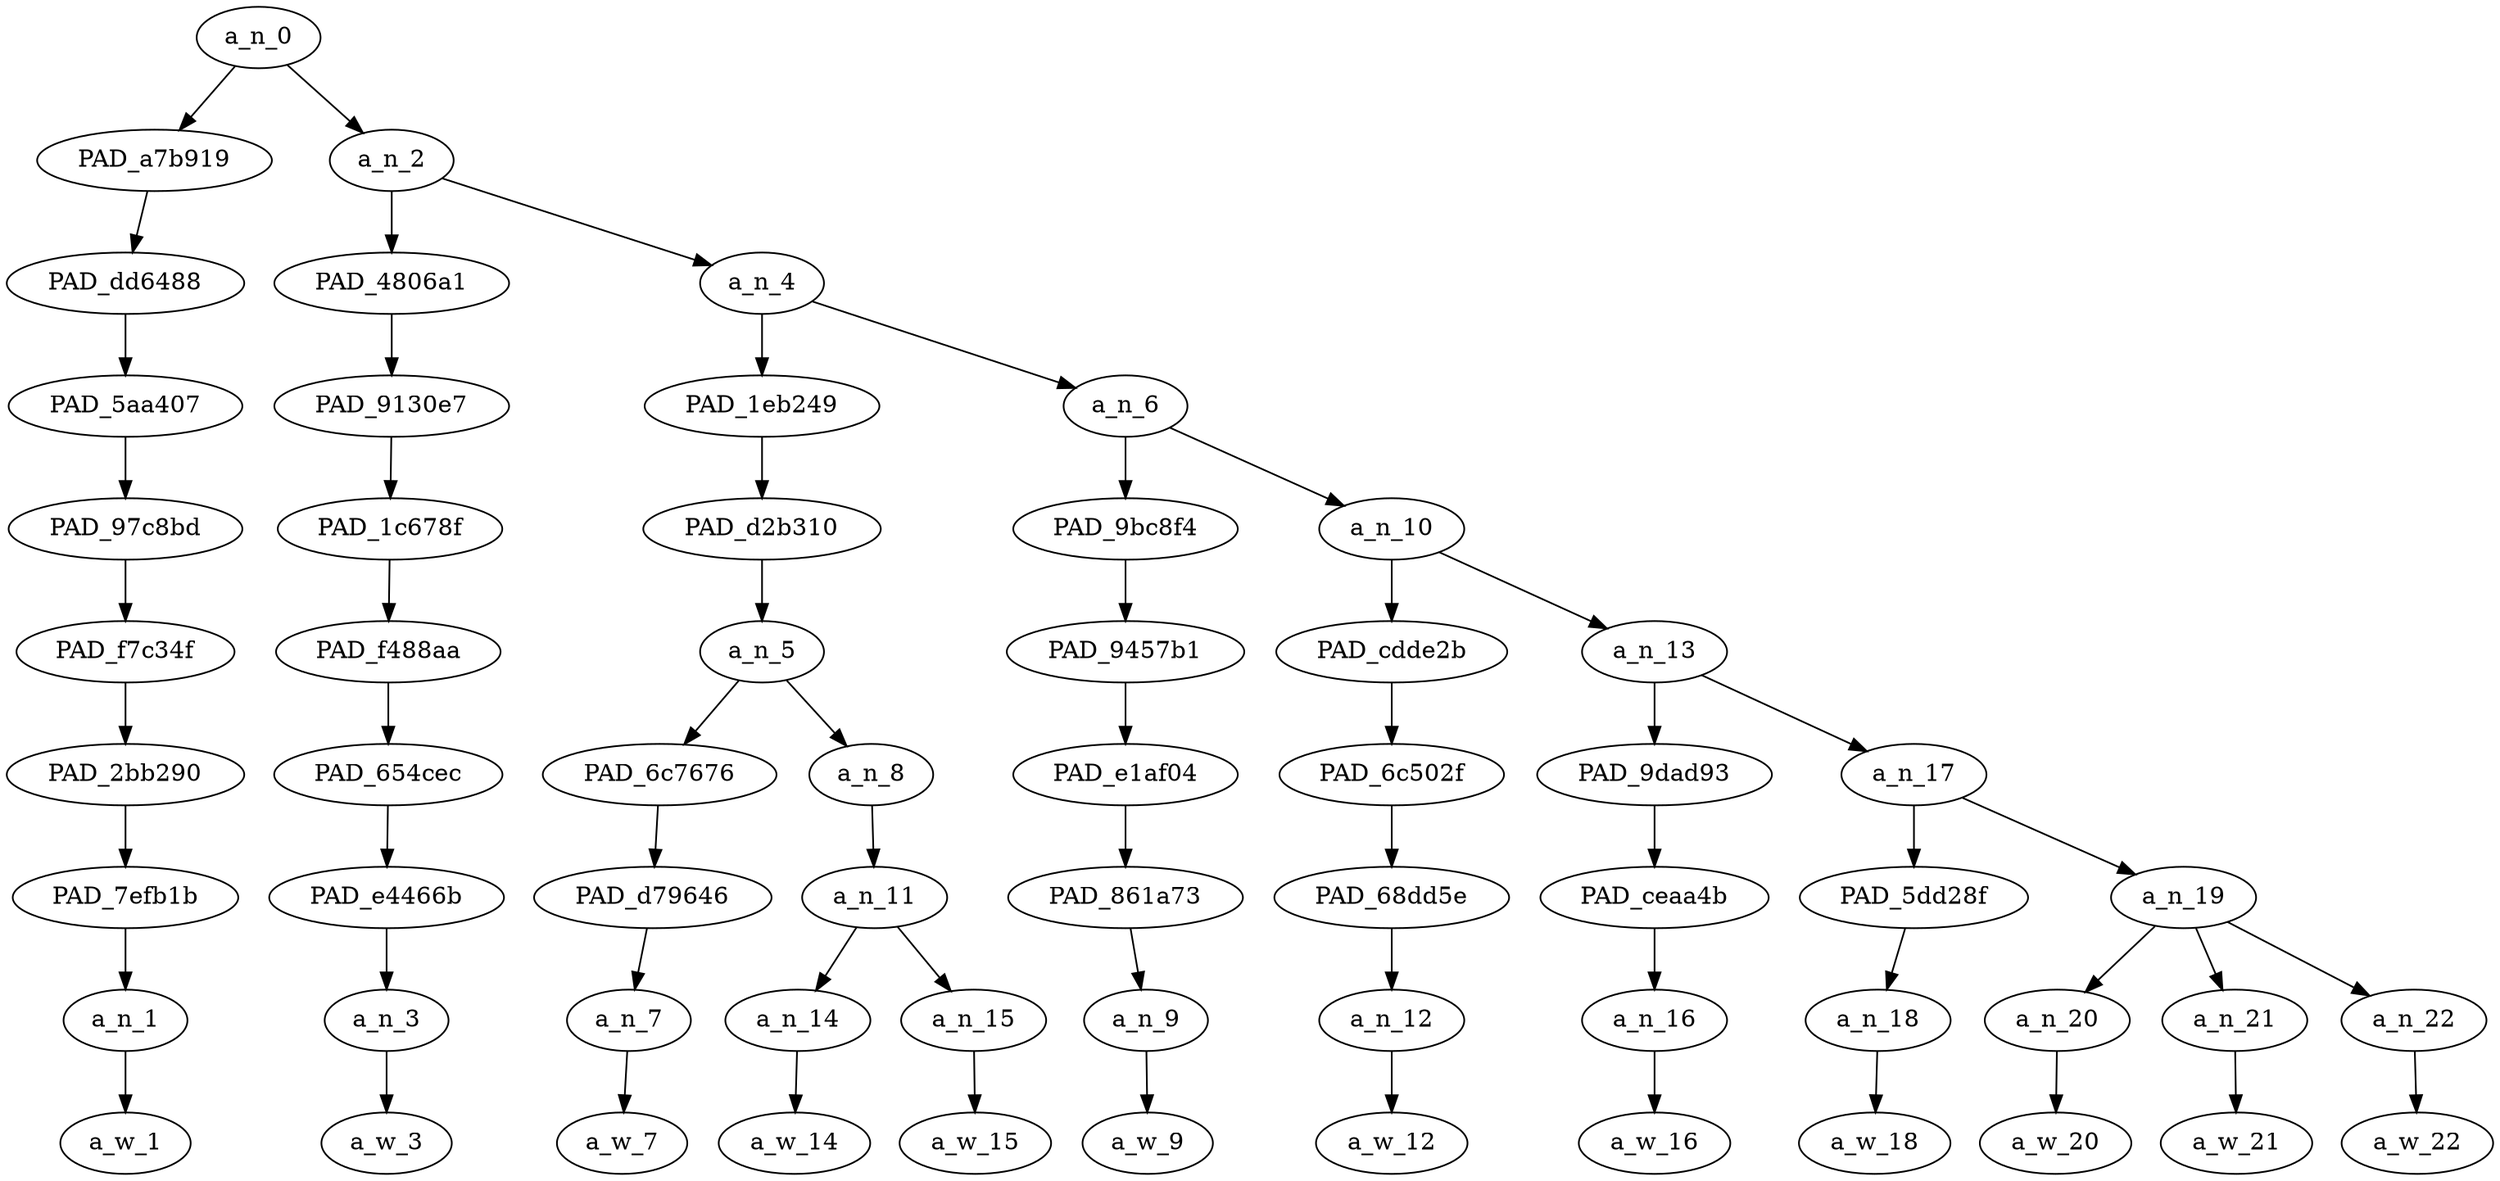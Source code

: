 strict digraph "" {
	a_n_0	[div_dir=1,
		index=0,
		level=9,
		pos="1.34375,9!",
		text_span="[0, 1, 2, 3, 4, 5, 6, 7, 8, 9, 10, 11]",
		value=1.00000000];
	PAD_a7b919	[div_dir=1,
		index=0,
		level=8,
		pos="0.0,8!",
		text_span="[0]",
		value=0.06540925];
	a_n_0 -> PAD_a7b919;
	a_n_2	[div_dir=1,
		index=1,
		level=8,
		pos="2.6875,8!",
		text_span="[1, 2, 3, 4, 5, 6, 7, 8, 9, 10, 11]",
		value=0.93350542];
	a_n_0 -> a_n_2;
	PAD_dd6488	[div_dir=1,
		index=0,
		level=7,
		pos="0.0,7!",
		text_span="[0]",
		value=0.06540925];
	PAD_a7b919 -> PAD_dd6488;
	PAD_5aa407	[div_dir=1,
		index=0,
		level=6,
		pos="0.0,6!",
		text_span="[0]",
		value=0.06540925];
	PAD_dd6488 -> PAD_5aa407;
	PAD_97c8bd	[div_dir=1,
		index=0,
		level=5,
		pos="0.0,5!",
		text_span="[0]",
		value=0.06540925];
	PAD_5aa407 -> PAD_97c8bd;
	PAD_f7c34f	[div_dir=1,
		index=0,
		level=4,
		pos="0.0,4!",
		text_span="[0]",
		value=0.06540925];
	PAD_97c8bd -> PAD_f7c34f;
	PAD_2bb290	[div_dir=1,
		index=0,
		level=3,
		pos="0.0,3!",
		text_span="[0]",
		value=0.06540925];
	PAD_f7c34f -> PAD_2bb290;
	PAD_7efb1b	[div_dir=1,
		index=0,
		level=2,
		pos="0.0,2!",
		text_span="[0]",
		value=0.06540925];
	PAD_2bb290 -> PAD_7efb1b;
	a_n_1	[div_dir=1,
		index=0,
		level=1,
		pos="0.0,1!",
		text_span="[0]",
		value=0.06540925];
	PAD_7efb1b -> a_n_1;
	a_w_1	[div_dir=0,
		index=0,
		level=0,
		pos="0,0!",
		text_span="[0]",
		value=i];
	a_n_1 -> a_w_1;
	PAD_4806a1	[div_dir=1,
		index=1,
		level=7,
		pos="1.0,7!",
		text_span="[1]",
		value=0.07963583];
	a_n_2 -> PAD_4806a1;
	a_n_4	[div_dir=1,
		index=2,
		level=7,
		pos="4.375,7!",
		text_span="[2, 3, 4, 5, 6, 7, 8, 9, 10, 11]",
		value=0.85276847];
	a_n_2 -> a_n_4;
	PAD_9130e7	[div_dir=1,
		index=1,
		level=6,
		pos="1.0,6!",
		text_span="[1]",
		value=0.07963583];
	PAD_4806a1 -> PAD_9130e7;
	PAD_1c678f	[div_dir=1,
		index=1,
		level=5,
		pos="1.0,5!",
		text_span="[1]",
		value=0.07963583];
	PAD_9130e7 -> PAD_1c678f;
	PAD_f488aa	[div_dir=1,
		index=1,
		level=4,
		pos="1.0,4!",
		text_span="[1]",
		value=0.07963583];
	PAD_1c678f -> PAD_f488aa;
	PAD_654cec	[div_dir=1,
		index=1,
		level=3,
		pos="1.0,3!",
		text_span="[1]",
		value=0.07963583];
	PAD_f488aa -> PAD_654cec;
	PAD_e4466b	[div_dir=1,
		index=1,
		level=2,
		pos="1.0,2!",
		text_span="[1]",
		value=0.07963583];
	PAD_654cec -> PAD_e4466b;
	a_n_3	[div_dir=1,
		index=1,
		level=1,
		pos="1.0,1!",
		text_span="[1]",
		value=0.07963583];
	PAD_e4466b -> a_n_3;
	a_w_3	[div_dir=0,
		index=1,
		level=0,
		pos="1,0!",
		text_span="[1]",
		value=feel];
	a_n_3 -> a_w_3;
	PAD_1eb249	[div_dir=1,
		index=2,
		level=6,
		pos="2.75,6!",
		text_span="[2, 3, 4]",
		value=0.31350471];
	a_n_4 -> PAD_1eb249;
	a_n_6	[div_dir=1,
		index=3,
		level=6,
		pos="6.0,6!",
		text_span="[5, 6, 7, 8, 9, 10, 11]",
		value=0.53817368];
	a_n_4 -> a_n_6;
	PAD_d2b310	[div_dir=1,
		index=2,
		level=5,
		pos="2.75,5!",
		text_span="[2, 3, 4]",
		value=0.31350471];
	PAD_1eb249 -> PAD_d2b310;
	a_n_5	[div_dir=1,
		index=2,
		level=4,
		pos="2.75,4!",
		text_span="[2, 3, 4]",
		value=0.31350471];
	PAD_d2b310 -> a_n_5;
	PAD_6c7676	[div_dir=-1,
		index=2,
		level=3,
		pos="2.0,3!",
		text_span="[2]",
		value=0.10274142];
	a_n_5 -> PAD_6c7676;
	a_n_8	[div_dir=1,
		index=3,
		level=3,
		pos="3.5,3!",
		text_span="[3, 4]",
		value=0.21044636];
	a_n_5 -> a_n_8;
	PAD_d79646	[div_dir=-1,
		index=2,
		level=2,
		pos="2.0,2!",
		text_span="[2]",
		value=0.10274142];
	PAD_6c7676 -> PAD_d79646;
	a_n_7	[div_dir=-1,
		index=2,
		level=1,
		pos="2.0,1!",
		text_span="[2]",
		value=0.10274142];
	PAD_d79646 -> a_n_7;
	a_w_7	[div_dir=0,
		index=2,
		level=0,
		pos="2,0!",
		text_span="[2]",
		value=whoever];
	a_n_7 -> a_w_7;
	a_n_11	[div_dir=1,
		index=3,
		level=2,
		pos="3.5,2!",
		text_span="[3, 4]",
		value=0.20967055];
	a_n_8 -> a_n_11;
	a_n_14	[div_dir=1,
		index=3,
		level=1,
		pos="3.0,1!",
		text_span="[3]",
		value=0.11796299];
	a_n_11 -> a_n_14;
	a_n_15	[div_dir=1,
		index=4,
		level=1,
		pos="4.0,1!",
		text_span="[4]",
		value=0.09093174];
	a_n_11 -> a_n_15;
	a_w_14	[div_dir=0,
		index=3,
		level=0,
		pos="3,0!",
		text_span="[3]",
		value=dresses];
	a_n_14 -> a_w_14;
	a_w_15	[div_dir=0,
		index=4,
		level=0,
		pos="4,0!",
		text_span="[4]",
		value=amy];
	a_n_15 -> a_w_15;
	PAD_9bc8f4	[div_dir=1,
		index=3,
		level=5,
		pos="5.0,5!",
		text_span="[5]",
		value=0.07239528];
	a_n_6 -> PAD_9bc8f4;
	a_n_10	[div_dir=1,
		index=4,
		level=5,
		pos="7.0,5!",
		text_span="[6, 7, 8, 9, 10, 11]",
		value=0.46468379];
	a_n_6 -> a_n_10;
	PAD_9457b1	[div_dir=1,
		index=3,
		level=4,
		pos="5.0,4!",
		text_span="[5]",
		value=0.07239528];
	PAD_9bc8f4 -> PAD_9457b1;
	PAD_e1af04	[div_dir=1,
		index=4,
		level=3,
		pos="5.0,3!",
		text_span="[5]",
		value=0.07239528];
	PAD_9457b1 -> PAD_e1af04;
	PAD_861a73	[div_dir=1,
		index=4,
		level=2,
		pos="5.0,2!",
		text_span="[5]",
		value=0.07239528];
	PAD_e1af04 -> PAD_861a73;
	a_n_9	[div_dir=1,
		index=5,
		level=1,
		pos="5.0,1!",
		text_span="[5]",
		value=0.07239528];
	PAD_861a73 -> a_n_9;
	a_w_9	[div_dir=0,
		index=5,
		level=0,
		pos="5,0!",
		text_span="[5]",
		value=want];
	a_n_9 -> a_w_9;
	PAD_cdde2b	[div_dir=1,
		index=4,
		level=4,
		pos="6.0,4!",
		text_span="[6]",
		value=0.05940004];
	a_n_10 -> PAD_cdde2b;
	a_n_13	[div_dir=1,
		index=5,
		level=4,
		pos="8.0,4!",
		text_span="[7, 8, 9, 10, 11]",
		value=0.40418003];
	a_n_10 -> a_n_13;
	PAD_6c502f	[div_dir=1,
		index=5,
		level=3,
		pos="6.0,3!",
		text_span="[6]",
		value=0.05940004];
	PAD_cdde2b -> PAD_6c502f;
	PAD_68dd5e	[div_dir=1,
		index=5,
		level=2,
		pos="6.0,2!",
		text_span="[6]",
		value=0.05940004];
	PAD_6c502f -> PAD_68dd5e;
	a_n_12	[div_dir=1,
		index=6,
		level=1,
		pos="6.0,1!",
		text_span="[6]",
		value=0.05940004];
	PAD_68dd5e -> a_n_12;
	a_w_12	[div_dir=0,
		index=6,
		level=0,
		pos="6,0!",
		text_span="[6]",
		value=her];
	a_n_12 -> a_w_12;
	PAD_9dad93	[div_dir=1,
		index=6,
		level=3,
		pos="7.0,3!",
		text_span="[7]",
		value=0.05140455];
	a_n_13 -> PAD_9dad93;
	a_n_17	[div_dir=1,
		index=7,
		level=3,
		pos="9.0,3!",
		text_span="[8, 9, 10, 11]",
		value=0.35184160];
	a_n_13 -> a_n_17;
	PAD_ceaa4b	[div_dir=1,
		index=6,
		level=2,
		pos="7.0,2!",
		text_span="[7]",
		value=0.05140455];
	PAD_9dad93 -> PAD_ceaa4b;
	a_n_16	[div_dir=1,
		index=7,
		level=1,
		pos="7.0,1!",
		text_span="[7]",
		value=0.05140455];
	PAD_ceaa4b -> a_n_16;
	a_w_16	[div_dir=0,
		index=7,
		level=0,
		pos="7,0!",
		text_span="[7]",
		value=to];
	a_n_16 -> a_w_16;
	PAD_5dd28f	[div_dir=1,
		index=7,
		level=2,
		pos="8.0,2!",
		text_span="[8]",
		value=0.06847058];
	a_n_17 -> PAD_5dd28f;
	a_n_19	[div_dir=1,
		index=8,
		level=2,
		pos="10.0,2!",
		text_span="[9, 10, 11]",
		value=0.28251200];
	a_n_17 -> a_n_19;
	a_n_18	[div_dir=1,
		index=8,
		level=1,
		pos="8.0,1!",
		text_span="[8]",
		value=0.06847058];
	PAD_5dd28f -> a_n_18;
	a_w_18	[div_dir=0,
		index=8,
		level=0,
		pos="8,0!",
		text_span="[8]",
		value=look];
	a_n_18 -> a_w_18;
	a_n_20	[div_dir=1,
		index=9,
		level=1,
		pos="9.0,1!",
		text_span="[9]",
		value=0.10084181];
	a_n_19 -> a_n_20;
	a_n_21	[div_dir=1,
		index=10,
		level=1,
		pos="10.0,1!",
		text_span="[10]",
		value=0.09179779];
	a_n_19 -> a_n_21;
	a_n_22	[div_dir=1,
		index=11,
		level=1,
		pos="11.0,1!",
		text_span="[11]",
		value=0.08917260];
	a_n_19 -> a_n_22;
	a_w_20	[div_dir=0,
		index=9,
		level=0,
		pos="9,0!",
		text_span="[9]",
		value=ridiculous];
	a_n_20 -> a_w_20;
	a_w_21	[div_dir=0,
		index=10,
		level=0,
		pos="10,0!",
		text_span="[10]",
		value=love];
	a_n_21 -> a_w_21;
	a_w_22	[div_dir=0,
		index=11,
		level=0,
		pos="11,0!",
		text_span="[11]",
		value=island];
	a_n_22 -> a_w_22;
}
